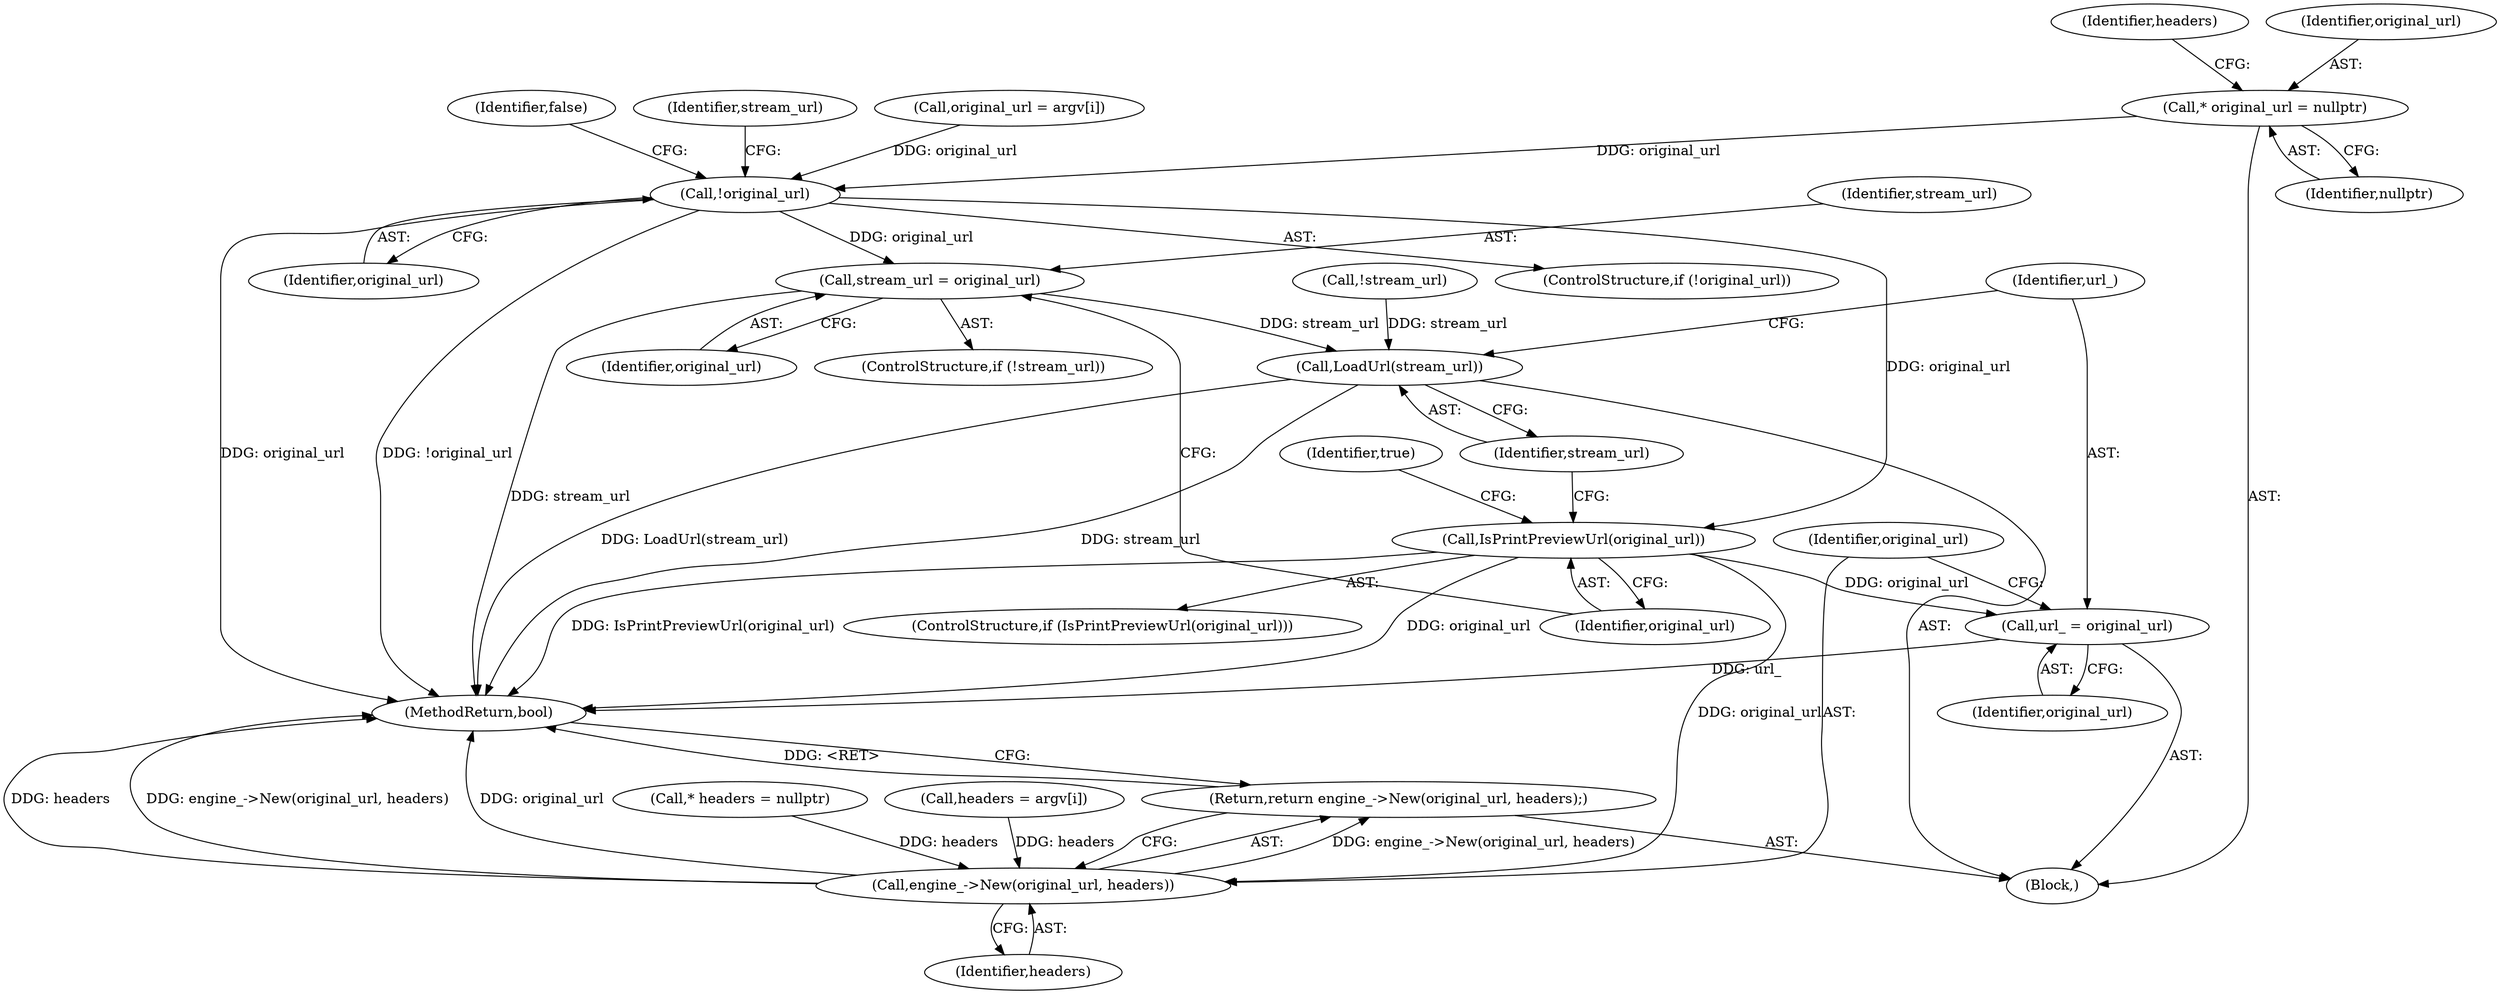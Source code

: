 digraph "0_Chrome_fff450abc4e2fb330ba700547a8e6a7b0fb90a6e@pointer" {
"1000186" [label="(Call,* original_url = nullptr)"];
"1000286" [label="(Call,!original_url)"];
"1000293" [label="(Call,stream_url = original_url)"];
"1000301" [label="(Call,LoadUrl(stream_url))"];
"1000297" [label="(Call,IsPrintPreviewUrl(original_url))"];
"1000303" [label="(Call,url_ = original_url)"];
"1000307" [label="(Call,engine_->New(original_url, headers))"];
"1000306" [label="(Return,return engine_->New(original_url, headers);)"];
"1000307" [label="(Call,engine_->New(original_url, headers))"];
"1000289" [label="(Identifier,false)"];
"1000305" [label="(Identifier,original_url)"];
"1000308" [label="(Identifier,original_url)"];
"1000291" [label="(Call,!stream_url)"];
"1000303" [label="(Call,url_ = original_url)"];
"1000295" [label="(Identifier,original_url)"];
"1000287" [label="(Identifier,original_url)"];
"1000294" [label="(Identifier,stream_url)"];
"1000306" [label="(Return,return engine_->New(original_url, headers);)"];
"1000302" [label="(Identifier,stream_url)"];
"1000300" [label="(Identifier,true)"];
"1000304" [label="(Identifier,url_)"];
"1000296" [label="(ControlStructure,if (IsPrintPreviewUrl(original_url)))"];
"1000292" [label="(Identifier,stream_url)"];
"1000216" [label="(Call,original_url = argv[i])"];
"1000186" [label="(Call,* original_url = nullptr)"];
"1000190" [label="(Call,* headers = nullptr)"];
"1000310" [label="(MethodReturn,bool)"];
"1000286" [label="(Call,!original_url)"];
"1000191" [label="(Identifier,headers)"];
"1000297" [label="(Call,IsPrintPreviewUrl(original_url))"];
"1000104" [label="(Block,)"];
"1000188" [label="(Identifier,nullptr)"];
"1000293" [label="(Call,stream_url = original_url)"];
"1000187" [label="(Identifier,original_url)"];
"1000301" [label="(Call,LoadUrl(stream_url))"];
"1000298" [label="(Identifier,original_url)"];
"1000244" [label="(Call,headers = argv[i])"];
"1000285" [label="(ControlStructure,if (!original_url))"];
"1000290" [label="(ControlStructure,if (!stream_url))"];
"1000309" [label="(Identifier,headers)"];
"1000186" -> "1000104"  [label="AST: "];
"1000186" -> "1000188"  [label="CFG: "];
"1000187" -> "1000186"  [label="AST: "];
"1000188" -> "1000186"  [label="AST: "];
"1000191" -> "1000186"  [label="CFG: "];
"1000186" -> "1000286"  [label="DDG: original_url"];
"1000286" -> "1000285"  [label="AST: "];
"1000286" -> "1000287"  [label="CFG: "];
"1000287" -> "1000286"  [label="AST: "];
"1000289" -> "1000286"  [label="CFG: "];
"1000292" -> "1000286"  [label="CFG: "];
"1000286" -> "1000310"  [label="DDG: !original_url"];
"1000286" -> "1000310"  [label="DDG: original_url"];
"1000216" -> "1000286"  [label="DDG: original_url"];
"1000286" -> "1000293"  [label="DDG: original_url"];
"1000286" -> "1000297"  [label="DDG: original_url"];
"1000293" -> "1000290"  [label="AST: "];
"1000293" -> "1000295"  [label="CFG: "];
"1000294" -> "1000293"  [label="AST: "];
"1000295" -> "1000293"  [label="AST: "];
"1000298" -> "1000293"  [label="CFG: "];
"1000293" -> "1000310"  [label="DDG: stream_url"];
"1000293" -> "1000301"  [label="DDG: stream_url"];
"1000301" -> "1000104"  [label="AST: "];
"1000301" -> "1000302"  [label="CFG: "];
"1000302" -> "1000301"  [label="AST: "];
"1000304" -> "1000301"  [label="CFG: "];
"1000301" -> "1000310"  [label="DDG: LoadUrl(stream_url)"];
"1000301" -> "1000310"  [label="DDG: stream_url"];
"1000291" -> "1000301"  [label="DDG: stream_url"];
"1000297" -> "1000296"  [label="AST: "];
"1000297" -> "1000298"  [label="CFG: "];
"1000298" -> "1000297"  [label="AST: "];
"1000300" -> "1000297"  [label="CFG: "];
"1000302" -> "1000297"  [label="CFG: "];
"1000297" -> "1000310"  [label="DDG: original_url"];
"1000297" -> "1000310"  [label="DDG: IsPrintPreviewUrl(original_url)"];
"1000297" -> "1000303"  [label="DDG: original_url"];
"1000297" -> "1000307"  [label="DDG: original_url"];
"1000303" -> "1000104"  [label="AST: "];
"1000303" -> "1000305"  [label="CFG: "];
"1000304" -> "1000303"  [label="AST: "];
"1000305" -> "1000303"  [label="AST: "];
"1000308" -> "1000303"  [label="CFG: "];
"1000303" -> "1000310"  [label="DDG: url_"];
"1000307" -> "1000306"  [label="AST: "];
"1000307" -> "1000309"  [label="CFG: "];
"1000308" -> "1000307"  [label="AST: "];
"1000309" -> "1000307"  [label="AST: "];
"1000306" -> "1000307"  [label="CFG: "];
"1000307" -> "1000310"  [label="DDG: headers"];
"1000307" -> "1000310"  [label="DDG: engine_->New(original_url, headers)"];
"1000307" -> "1000310"  [label="DDG: original_url"];
"1000307" -> "1000306"  [label="DDG: engine_->New(original_url, headers)"];
"1000190" -> "1000307"  [label="DDG: headers"];
"1000244" -> "1000307"  [label="DDG: headers"];
"1000306" -> "1000104"  [label="AST: "];
"1000310" -> "1000306"  [label="CFG: "];
"1000306" -> "1000310"  [label="DDG: <RET>"];
}
